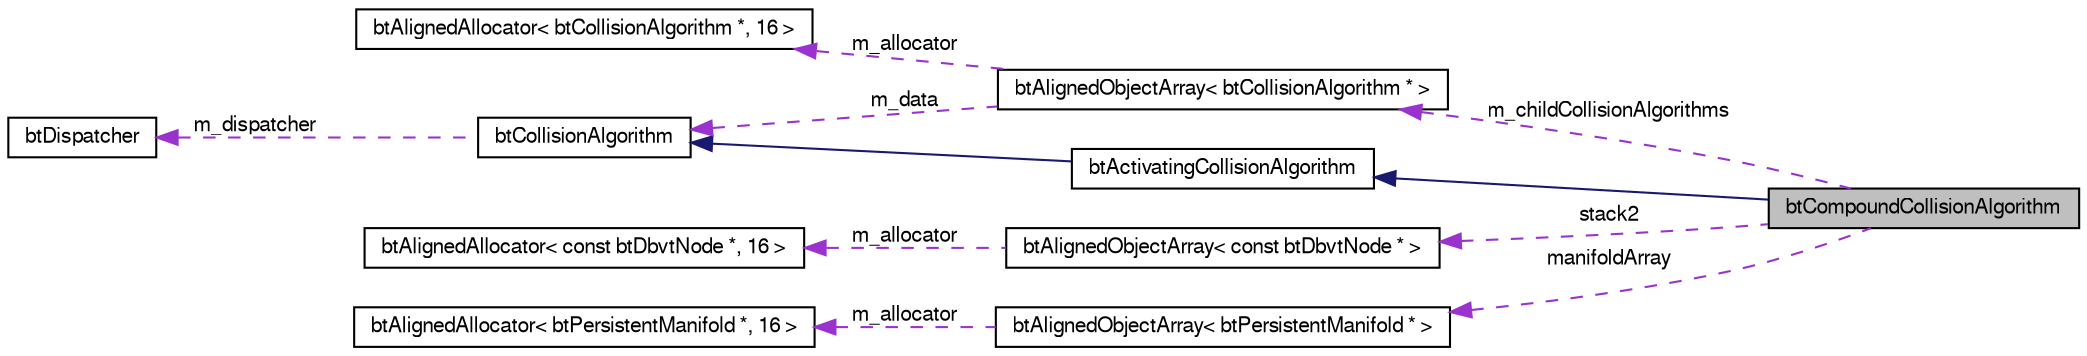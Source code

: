 digraph G
{
  bgcolor="transparent";
  edge [fontname="FreeSans",fontsize=10,labelfontname="FreeSans",labelfontsize=10];
  node [fontname="FreeSans",fontsize=10,shape=record];
  rankdir=LR;
  Node1 [label="btCompoundCollisionAlgorithm",height=0.2,width=0.4,color="black", fillcolor="grey75", style="filled" fontcolor="black"];
  Node2 -> Node1 [dir=back,color="midnightblue",fontsize=10,style="solid"];
  Node2 [label="btActivatingCollisionAlgorithm",height=0.2,width=0.4,color="black",URL="$classbt_activating_collision_algorithm.html",tooltip="This class is not enabled yet (work-in-progress) to more aggressively activate objects..."];
  Node3 -> Node2 [dir=back,color="midnightblue",fontsize=10,style="solid"];
  Node3 [label="btCollisionAlgorithm",height=0.2,width=0.4,color="black",URL="$classbt_collision_algorithm.html"];
  Node4 -> Node3 [dir=back,color="darkorchid3",fontsize=10,style="dashed",label="m_dispatcher"];
  Node4 [label="btDispatcher",height=0.2,width=0.4,color="black",URL="$classbt_dispatcher.html"];
  Node5 -> Node1 [dir=back,color="darkorchid3",fontsize=10,style="dashed",label="stack2"];
  Node5 [label="btAlignedObjectArray\< const btDbvtNode * \>",height=0.2,width=0.4,color="black",URL="$classbt_aligned_object_array.html"];
  Node6 -> Node5 [dir=back,color="darkorchid3",fontsize=10,style="dashed",label="m_allocator"];
  Node6 [label="btAlignedAllocator\< const btDbvtNode *, 16 \>",height=0.2,width=0.4,color="black",URL="$classbt_aligned_allocator.html"];
  Node7 -> Node1 [dir=back,color="darkorchid3",fontsize=10,style="dashed",label="m_childCollisionAlgorithms"];
  Node7 [label="btAlignedObjectArray\< btCollisionAlgorithm * \>",height=0.2,width=0.4,color="black",URL="$classbt_aligned_object_array.html"];
  Node3 -> Node7 [dir=back,color="darkorchid3",fontsize=10,style="dashed",label="m_data"];
  Node8 -> Node7 [dir=back,color="darkorchid3",fontsize=10,style="dashed",label="m_allocator"];
  Node8 [label="btAlignedAllocator\< btCollisionAlgorithm *, 16 \>",height=0.2,width=0.4,color="black",URL="$classbt_aligned_allocator.html"];
  Node9 -> Node1 [dir=back,color="darkorchid3",fontsize=10,style="dashed",label="manifoldArray"];
  Node9 [label="btAlignedObjectArray\< btPersistentManifold * \>",height=0.2,width=0.4,color="black",URL="$classbt_aligned_object_array.html"];
  Node10 -> Node9 [dir=back,color="darkorchid3",fontsize=10,style="dashed",label="m_allocator"];
  Node10 [label="btAlignedAllocator\< btPersistentManifold *, 16 \>",height=0.2,width=0.4,color="black",URL="$classbt_aligned_allocator.html"];
}
